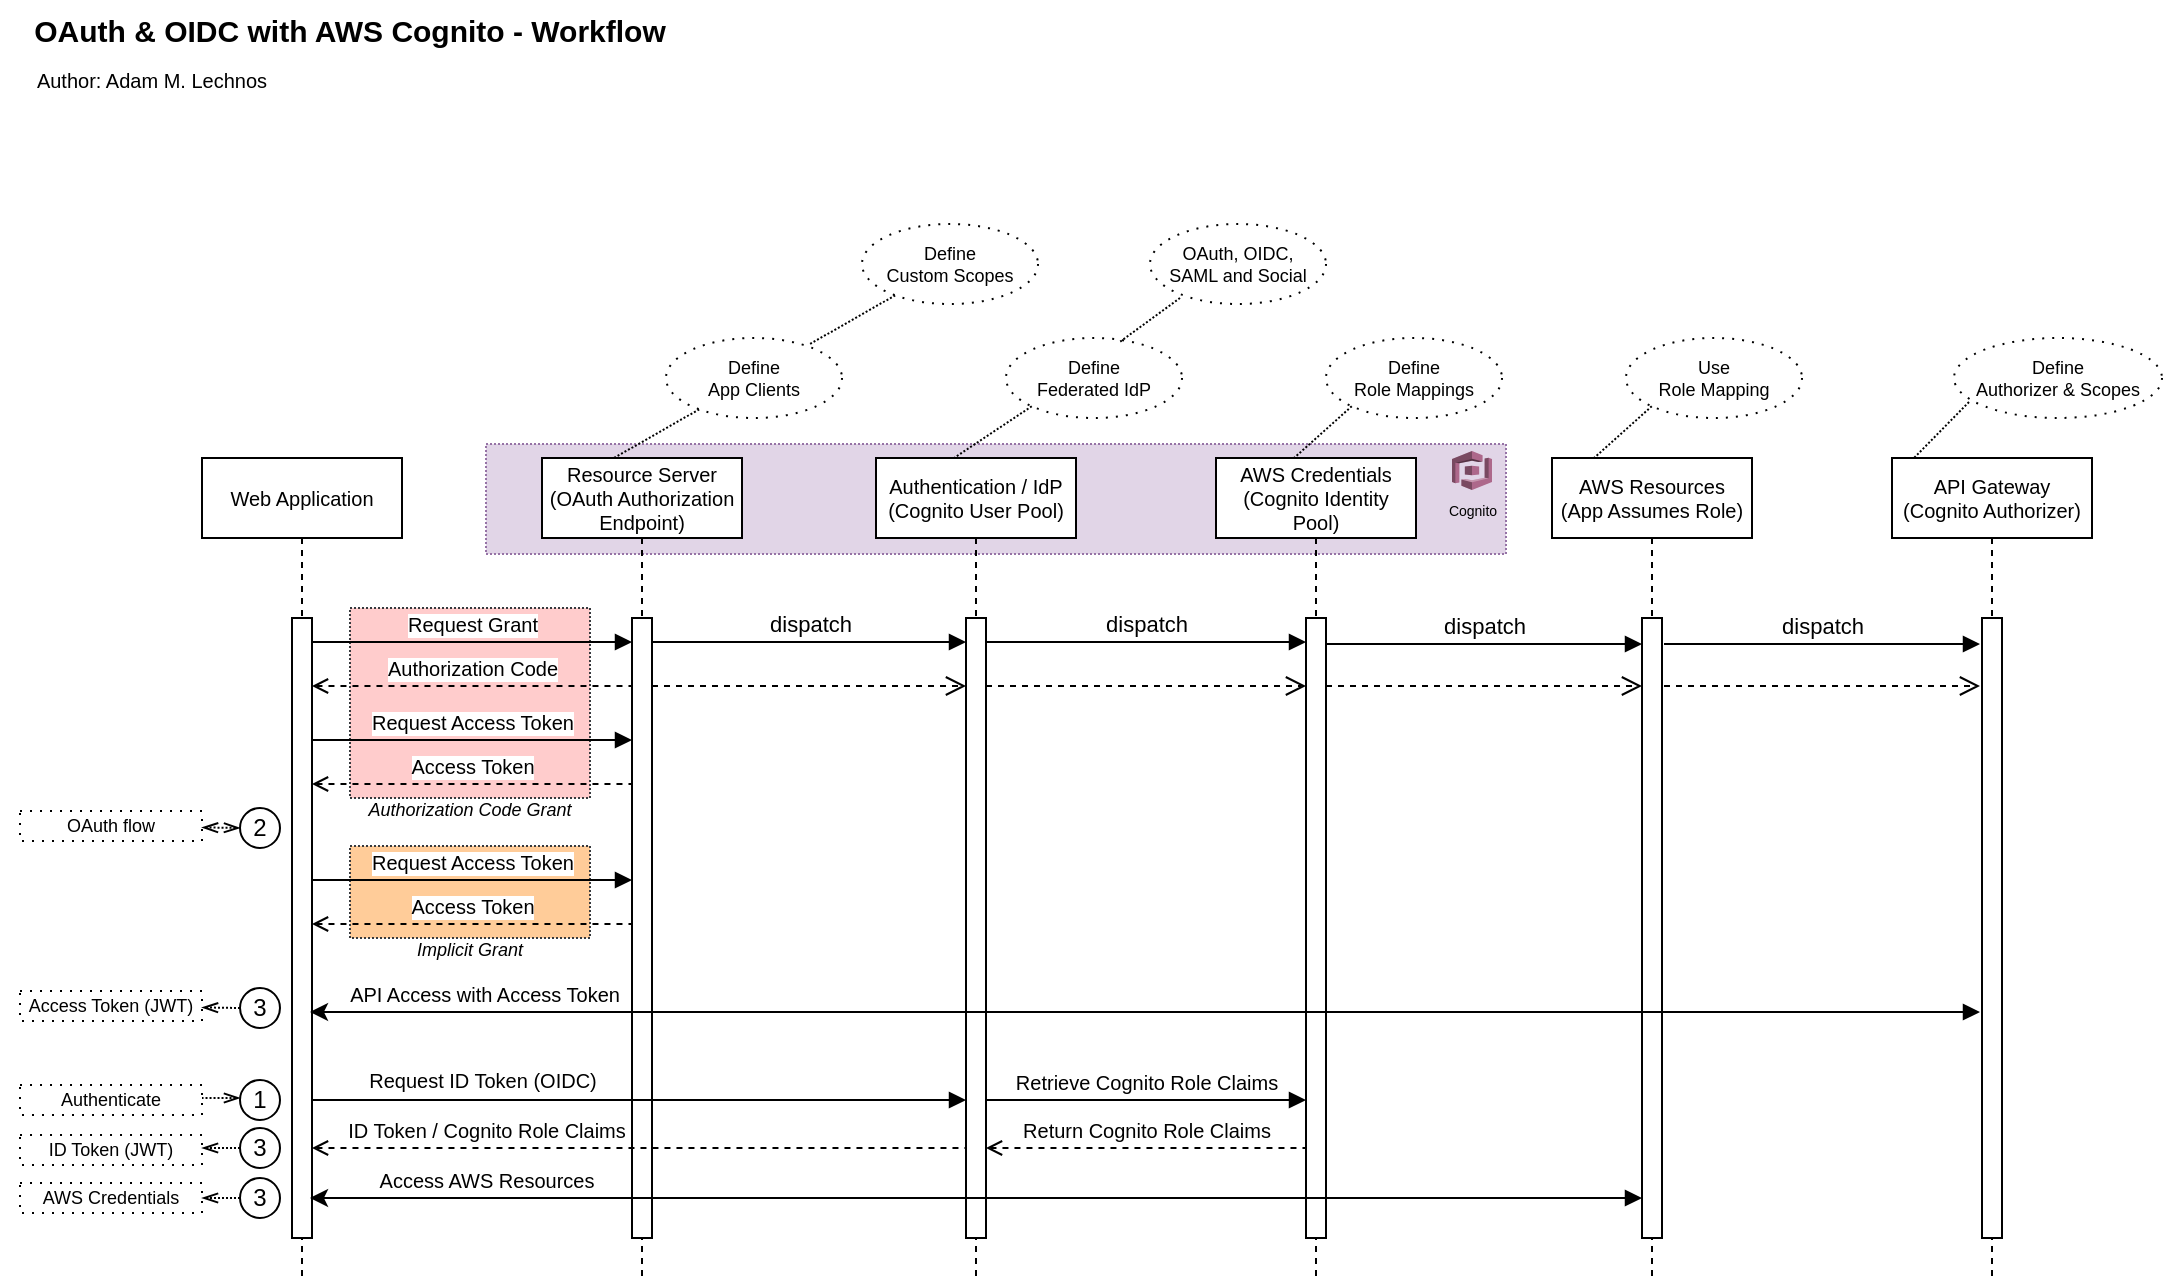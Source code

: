 <mxfile version="23.1.7" type="github">
  <diagram name="Page-1" id="2YBvvXClWsGukQMizWep">
    <mxGraphModel dx="1037" dy="549" grid="1" gridSize="10" guides="1" tooltips="1" connect="1" arrows="1" fold="1" page="1" pageScale="1" pageWidth="1100" pageHeight="850" math="0" shadow="0">
      <root>
        <mxCell id="0" />
        <mxCell id="1" parent="0" />
        <mxCell id="r72Okk3l7TpYCggT--TZ-46" value="" style="rounded=0;whiteSpace=wrap;html=1;fillColor=#e1d5e7;dashed=1;dashPattern=1 1;strokeColor=#9673a6;" vertex="1" parent="1">
          <mxGeometry x="243" y="223" width="510" height="55" as="geometry" />
        </mxCell>
        <mxCell id="r72Okk3l7TpYCggT--TZ-34" value="" style="rounded=0;whiteSpace=wrap;html=1;fillColor=#ffcc99;dashed=1;dashPattern=1 1;strokeColor=#36393d;" vertex="1" parent="1">
          <mxGeometry x="175" y="424" width="120" height="46" as="geometry" />
        </mxCell>
        <mxCell id="r72Okk3l7TpYCggT--TZ-47" value="" style="rounded=0;whiteSpace=wrap;html=1;fillColor=#ffcccc;dashed=1;dashPattern=1 1;strokeColor=#36393d;" vertex="1" parent="1">
          <mxGeometry x="175" y="305" width="120" height="95" as="geometry" />
        </mxCell>
        <mxCell id="aM9ryv3xv72pqoxQDRHE-1" value="Web Application" style="shape=umlLifeline;perimeter=lifelinePerimeter;whiteSpace=wrap;html=1;container=0;dropTarget=0;collapsible=0;recursiveResize=0;outlineConnect=0;portConstraint=eastwest;newEdgeStyle={&quot;edgeStyle&quot;:&quot;elbowEdgeStyle&quot;,&quot;elbow&quot;:&quot;vertical&quot;,&quot;curved&quot;:0,&quot;rounded&quot;:0};fontSize=10;" parent="1" vertex="1">
          <mxGeometry x="101" y="230" width="100" height="410" as="geometry" />
        </mxCell>
        <mxCell id="aM9ryv3xv72pqoxQDRHE-2" value="" style="html=1;points=[];perimeter=orthogonalPerimeter;outlineConnect=0;targetShapes=umlLifeline;portConstraint=eastwest;newEdgeStyle={&quot;edgeStyle&quot;:&quot;elbowEdgeStyle&quot;,&quot;elbow&quot;:&quot;vertical&quot;,&quot;curved&quot;:0,&quot;rounded&quot;:0};" parent="aM9ryv3xv72pqoxQDRHE-1" vertex="1">
          <mxGeometry x="45" y="80" width="10" height="310" as="geometry" />
        </mxCell>
        <mxCell id="aM9ryv3xv72pqoxQDRHE-5" value="Resource Server&lt;br style=&quot;font-size: 10px;&quot;&gt;(OAuth Authorization Endpoint)" style="shape=umlLifeline;perimeter=lifelinePerimeter;whiteSpace=wrap;html=1;container=0;dropTarget=0;collapsible=0;recursiveResize=0;outlineConnect=0;portConstraint=eastwest;newEdgeStyle={&quot;edgeStyle&quot;:&quot;elbowEdgeStyle&quot;,&quot;elbow&quot;:&quot;vertical&quot;,&quot;curved&quot;:0,&quot;rounded&quot;:0};fontSize=10;" parent="1" vertex="1">
          <mxGeometry x="271" y="230" width="100" height="410" as="geometry" />
        </mxCell>
        <mxCell id="aM9ryv3xv72pqoxQDRHE-6" value="" style="html=1;points=[];perimeter=orthogonalPerimeter;outlineConnect=0;targetShapes=umlLifeline;portConstraint=eastwest;newEdgeStyle={&quot;edgeStyle&quot;:&quot;elbowEdgeStyle&quot;,&quot;elbow&quot;:&quot;vertical&quot;,&quot;curved&quot;:0,&quot;rounded&quot;:0};" parent="aM9ryv3xv72pqoxQDRHE-5" vertex="1">
          <mxGeometry x="45" y="80" width="10" height="310" as="geometry" />
        </mxCell>
        <mxCell id="aM9ryv3xv72pqoxQDRHE-7" value="Request Grant" style="html=1;verticalAlign=bottom;endArrow=block;edgeStyle=elbowEdgeStyle;elbow=vertical;curved=0;rounded=0;fontSize=10;" parent="1" edge="1">
          <mxGeometry relative="1" as="geometry">
            <mxPoint x="156" y="322" as="sourcePoint" />
            <Array as="points">
              <mxPoint x="241" y="322" />
            </Array>
            <mxPoint x="316" y="322" as="targetPoint" />
            <mxPoint as="offset" />
          </mxGeometry>
        </mxCell>
        <mxCell id="aM9ryv3xv72pqoxQDRHE-10" value="Authorization Code" style="html=1;verticalAlign=bottom;endArrow=none;dashed=1;endSize=8;edgeStyle=elbowEdgeStyle;elbow=vertical;curved=0;rounded=0;startArrow=open;startFill=0;endFill=0;fontSize=10;" parent="1" edge="1">
          <mxGeometry relative="1" as="geometry">
            <mxPoint x="316" y="344" as="targetPoint" />
            <Array as="points">
              <mxPoint x="241" y="344" />
            </Array>
            <mxPoint x="156" y="344" as="sourcePoint" />
          </mxGeometry>
        </mxCell>
        <mxCell id="r72Okk3l7TpYCggT--TZ-6" value="AWS Credentials&lt;br style=&quot;font-size: 10px;&quot;&gt;(Cognito Identity Pool)" style="shape=umlLifeline;perimeter=lifelinePerimeter;whiteSpace=wrap;html=1;container=0;dropTarget=0;collapsible=0;recursiveResize=0;outlineConnect=0;portConstraint=eastwest;newEdgeStyle={&quot;edgeStyle&quot;:&quot;elbowEdgeStyle&quot;,&quot;elbow&quot;:&quot;vertical&quot;,&quot;curved&quot;:0,&quot;rounded&quot;:0};fontSize=10;" vertex="1" parent="1">
          <mxGeometry x="608" y="230" width="100" height="410" as="geometry" />
        </mxCell>
        <mxCell id="r72Okk3l7TpYCggT--TZ-7" value="" style="html=1;points=[];perimeter=orthogonalPerimeter;outlineConnect=0;targetShapes=umlLifeline;portConstraint=eastwest;newEdgeStyle={&quot;edgeStyle&quot;:&quot;elbowEdgeStyle&quot;,&quot;elbow&quot;:&quot;vertical&quot;,&quot;curved&quot;:0,&quot;rounded&quot;:0};" vertex="1" parent="r72Okk3l7TpYCggT--TZ-6">
          <mxGeometry x="45" y="80" width="10" height="310" as="geometry" />
        </mxCell>
        <mxCell id="r72Okk3l7TpYCggT--TZ-10" value="dispatch" style="html=1;verticalAlign=bottom;endArrow=block;edgeStyle=elbowEdgeStyle;elbow=vertical;curved=0;rounded=0;" edge="1" parent="1">
          <mxGeometry relative="1" as="geometry">
            <mxPoint x="326" y="322" as="sourcePoint" />
            <Array as="points">
              <mxPoint x="431" y="322" />
            </Array>
            <mxPoint x="483" y="322" as="targetPoint" />
            <mxPoint as="offset" />
          </mxGeometry>
        </mxCell>
        <mxCell id="r72Okk3l7TpYCggT--TZ-23" style="rounded=0;orthogonalLoop=1;jettySize=auto;html=1;dashed=1;endArrow=none;endFill=0;entryX=0.37;entryY=0;entryDx=0;entryDy=0;entryPerimeter=0;dashPattern=1 1;" edge="1" parent="1" source="r72Okk3l7TpYCggT--TZ-12">
          <mxGeometry relative="1" as="geometry">
            <mxPoint x="307" y="230" as="targetPoint" />
            <mxPoint x="340.37" y="214.358" as="sourcePoint" />
          </mxGeometry>
        </mxCell>
        <mxCell id="r72Okk3l7TpYCggT--TZ-12" value="Define&lt;br&gt;App Clients" style="ellipse;whiteSpace=wrap;html=1;fontSize=9;dashed=1;dashPattern=1 4;" vertex="1" parent="1">
          <mxGeometry x="333" y="170" width="88" height="40" as="geometry" />
        </mxCell>
        <mxCell id="r72Okk3l7TpYCggT--TZ-13" value="Define&lt;br&gt;Federated IdP" style="ellipse;whiteSpace=wrap;html=1;fontSize=9;dashed=1;dashPattern=1 4;" vertex="1" parent="1">
          <mxGeometry x="503" y="170" width="88" height="40" as="geometry" />
        </mxCell>
        <mxCell id="r72Okk3l7TpYCggT--TZ-14" value="Define&lt;br&gt;Role Mappings" style="ellipse;whiteSpace=wrap;html=1;fontSize=9;dashed=1;dashPattern=1 4;" vertex="1" parent="1">
          <mxGeometry x="663" y="170" width="88" height="40" as="geometry" />
        </mxCell>
        <mxCell id="r72Okk3l7TpYCggT--TZ-15" value="AWS Resources&lt;br&gt;(App Assumes Role)" style="shape=umlLifeline;perimeter=lifelinePerimeter;whiteSpace=wrap;html=1;container=0;dropTarget=0;collapsible=0;recursiveResize=0;outlineConnect=0;portConstraint=eastwest;newEdgeStyle={&quot;edgeStyle&quot;:&quot;elbowEdgeStyle&quot;,&quot;elbow&quot;:&quot;vertical&quot;,&quot;curved&quot;:0,&quot;rounded&quot;:0};fontSize=10;" vertex="1" parent="1">
          <mxGeometry x="776" y="230" width="100" height="410" as="geometry" />
        </mxCell>
        <mxCell id="r72Okk3l7TpYCggT--TZ-16" value="" style="html=1;points=[];perimeter=orthogonalPerimeter;outlineConnect=0;targetShapes=umlLifeline;portConstraint=eastwest;newEdgeStyle={&quot;edgeStyle&quot;:&quot;elbowEdgeStyle&quot;,&quot;elbow&quot;:&quot;vertical&quot;,&quot;curved&quot;:0,&quot;rounded&quot;:0};" vertex="1" parent="r72Okk3l7TpYCggT--TZ-15">
          <mxGeometry x="45" y="80" width="10" height="310" as="geometry" />
        </mxCell>
        <mxCell id="r72Okk3l7TpYCggT--TZ-18" value="" style="html=1;verticalAlign=bottom;endArrow=open;dashed=1;endSize=8;edgeStyle=elbowEdgeStyle;elbow=vertical;curved=0;rounded=0;" edge="1" parent="1" source="aM9ryv3xv72pqoxQDRHE-6">
          <mxGeometry relative="1" as="geometry">
            <mxPoint x="483" y="344" as="targetPoint" />
            <Array as="points" />
            <mxPoint x="331" y="344" as="sourcePoint" />
          </mxGeometry>
        </mxCell>
        <mxCell id="r72Okk3l7TpYCggT--TZ-4" value="Authentication / IdP&lt;br style=&quot;font-size: 10px;&quot;&gt;(Cognito User Pool)" style="shape=umlLifeline;perimeter=lifelinePerimeter;whiteSpace=wrap;html=1;container=0;dropTarget=0;collapsible=0;recursiveResize=0;outlineConnect=0;portConstraint=eastwest;newEdgeStyle={&quot;edgeStyle&quot;:&quot;elbowEdgeStyle&quot;,&quot;elbow&quot;:&quot;vertical&quot;,&quot;curved&quot;:0,&quot;rounded&quot;:0};fontSize=10;" vertex="1" parent="1">
          <mxGeometry x="438" y="230" width="100" height="410" as="geometry" />
        </mxCell>
        <mxCell id="r72Okk3l7TpYCggT--TZ-5" value="" style="html=1;points=[];perimeter=orthogonalPerimeter;outlineConnect=0;targetShapes=umlLifeline;portConstraint=eastwest;newEdgeStyle={&quot;edgeStyle&quot;:&quot;elbowEdgeStyle&quot;,&quot;elbow&quot;:&quot;vertical&quot;,&quot;curved&quot;:0,&quot;rounded&quot;:0};" vertex="1" parent="r72Okk3l7TpYCggT--TZ-4">
          <mxGeometry x="45" y="80" width="10" height="310" as="geometry" />
        </mxCell>
        <mxCell id="r72Okk3l7TpYCggT--TZ-19" value="dispatch" style="html=1;verticalAlign=bottom;endArrow=block;edgeStyle=elbowEdgeStyle;elbow=vertical;curved=0;rounded=0;" edge="1" parent="1" source="r72Okk3l7TpYCggT--TZ-5" target="r72Okk3l7TpYCggT--TZ-7">
          <mxGeometry relative="1" as="geometry">
            <mxPoint x="494" y="322" as="sourcePoint" />
            <Array as="points">
              <mxPoint x="599" y="322" />
            </Array>
            <mxPoint x="651" y="322" as="targetPoint" />
            <mxPoint as="offset" />
          </mxGeometry>
        </mxCell>
        <mxCell id="r72Okk3l7TpYCggT--TZ-20" value="" style="html=1;verticalAlign=bottom;endArrow=open;dashed=1;endSize=8;edgeStyle=elbowEdgeStyle;elbow=vertical;curved=0;rounded=0;" edge="1" parent="1">
          <mxGeometry relative="1" as="geometry">
            <mxPoint x="653" y="344" as="targetPoint" />
            <Array as="points" />
            <mxPoint x="493" y="344" as="sourcePoint" />
          </mxGeometry>
        </mxCell>
        <mxCell id="r72Okk3l7TpYCggT--TZ-21" value="dispatch" style="html=1;verticalAlign=bottom;endArrow=block;edgeStyle=elbowEdgeStyle;elbow=vertical;curved=0;rounded=0;" edge="1" parent="1" source="r72Okk3l7TpYCggT--TZ-7" target="r72Okk3l7TpYCggT--TZ-16">
          <mxGeometry relative="1" as="geometry">
            <mxPoint x="668" y="323" as="sourcePoint" />
            <Array as="points">
              <mxPoint x="768" y="323" />
            </Array>
            <mxPoint x="820" y="323" as="targetPoint" />
            <mxPoint as="offset" />
          </mxGeometry>
        </mxCell>
        <mxCell id="r72Okk3l7TpYCggT--TZ-22" value="" style="html=1;verticalAlign=bottom;endArrow=open;dashed=1;endSize=8;edgeStyle=elbowEdgeStyle;elbow=vertical;curved=0;rounded=0;" edge="1" parent="1">
          <mxGeometry relative="1" as="geometry">
            <mxPoint x="821" y="344" as="targetPoint" />
            <Array as="points" />
            <mxPoint x="663" y="344" as="sourcePoint" />
          </mxGeometry>
        </mxCell>
        <mxCell id="r72Okk3l7TpYCggT--TZ-24" style="rounded=0;orthogonalLoop=1;jettySize=auto;html=1;dashed=1;endArrow=none;endFill=0;entryX=0.37;entryY=0;entryDx=0;entryDy=0;entryPerimeter=0;dashPattern=1 1;exitX=0;exitY=1;exitDx=0;exitDy=0;" edge="1" parent="1" source="r72Okk3l7TpYCggT--TZ-13">
          <mxGeometry relative="1" as="geometry">
            <mxPoint x="477" y="230" as="targetPoint" />
            <mxPoint x="510" y="214" as="sourcePoint" />
          </mxGeometry>
        </mxCell>
        <mxCell id="r72Okk3l7TpYCggT--TZ-25" style="rounded=0;orthogonalLoop=1;jettySize=auto;html=1;dashed=1;endArrow=none;endFill=0;entryX=0.37;entryY=0;entryDx=0;entryDy=0;entryPerimeter=0;dashPattern=1 1;exitX=0;exitY=1;exitDx=0;exitDy=0;" edge="1" parent="1" source="r72Okk3l7TpYCggT--TZ-14">
          <mxGeometry relative="1" as="geometry">
            <mxPoint x="647" y="230" as="targetPoint" />
            <mxPoint x="680" y="214" as="sourcePoint" />
          </mxGeometry>
        </mxCell>
        <mxCell id="r72Okk3l7TpYCggT--TZ-26" value="API Gateway&lt;br style=&quot;font-size: 10px;&quot;&gt;(Cognito Authorizer)" style="shape=umlLifeline;perimeter=lifelinePerimeter;whiteSpace=wrap;html=1;container=0;dropTarget=0;collapsible=0;recursiveResize=0;outlineConnect=0;portConstraint=eastwest;newEdgeStyle={&quot;edgeStyle&quot;:&quot;elbowEdgeStyle&quot;,&quot;elbow&quot;:&quot;vertical&quot;,&quot;curved&quot;:0,&quot;rounded&quot;:0};fontSize=10;" vertex="1" parent="1">
          <mxGeometry x="946" y="230" width="100" height="410" as="geometry" />
        </mxCell>
        <mxCell id="r72Okk3l7TpYCggT--TZ-27" value="" style="html=1;points=[];perimeter=orthogonalPerimeter;outlineConnect=0;targetShapes=umlLifeline;portConstraint=eastwest;newEdgeStyle={&quot;edgeStyle&quot;:&quot;elbowEdgeStyle&quot;,&quot;elbow&quot;:&quot;vertical&quot;,&quot;curved&quot;:0,&quot;rounded&quot;:0};" vertex="1" parent="r72Okk3l7TpYCggT--TZ-26">
          <mxGeometry x="45" y="80" width="10" height="310" as="geometry" />
        </mxCell>
        <mxCell id="r72Okk3l7TpYCggT--TZ-28" value="dispatch" style="html=1;verticalAlign=bottom;endArrow=block;edgeStyle=elbowEdgeStyle;elbow=vertical;curved=0;rounded=0;" edge="1" parent="1">
          <mxGeometry relative="1" as="geometry">
            <mxPoint x="832" y="323" as="sourcePoint" />
            <Array as="points">
              <mxPoint x="937" y="323" />
            </Array>
            <mxPoint x="990" y="323" as="targetPoint" />
            <mxPoint as="offset" />
          </mxGeometry>
        </mxCell>
        <mxCell id="r72Okk3l7TpYCggT--TZ-29" value="" style="html=1;verticalAlign=bottom;endArrow=open;dashed=1;endSize=8;edgeStyle=elbowEdgeStyle;elbow=vertical;curved=0;rounded=0;" edge="1" parent="1">
          <mxGeometry relative="1" as="geometry">
            <mxPoint x="990" y="344" as="targetPoint" />
            <Array as="points" />
            <mxPoint x="832" y="344" as="sourcePoint" />
          </mxGeometry>
        </mxCell>
        <mxCell id="r72Okk3l7TpYCggT--TZ-36" value="Cognito" style="outlineConnect=0;dashed=0;verticalLabelPosition=bottom;verticalAlign=top;align=center;html=1;shape=mxgraph.aws3.cognito;fillColor=#AD688B;gradientColor=none;fontSize=7;" vertex="1" parent="1">
          <mxGeometry x="726" y="226.5" width="20" height="19.5" as="geometry" />
        </mxCell>
        <mxCell id="r72Okk3l7TpYCggT--TZ-38" value="Request Access Token" style="html=1;verticalAlign=bottom;endArrow=block;edgeStyle=elbowEdgeStyle;elbow=vertical;curved=0;rounded=0;fontSize=10;" edge="1" parent="1">
          <mxGeometry relative="1" as="geometry">
            <mxPoint x="156" y="371" as="sourcePoint" />
            <Array as="points">
              <mxPoint x="241" y="371" />
            </Array>
            <mxPoint x="316" y="371" as="targetPoint" />
            <mxPoint as="offset" />
          </mxGeometry>
        </mxCell>
        <mxCell id="r72Okk3l7TpYCggT--TZ-39" value="Access Token" style="html=1;verticalAlign=bottom;endArrow=none;dashed=1;endSize=8;edgeStyle=elbowEdgeStyle;elbow=vertical;curved=0;rounded=0;startArrow=open;startFill=0;endFill=0;fontSize=10;" edge="1" parent="1">
          <mxGeometry relative="1" as="geometry">
            <mxPoint x="316" y="393" as="targetPoint" />
            <Array as="points">
              <mxPoint x="241" y="393" />
            </Array>
            <mxPoint x="156" y="393" as="sourcePoint" />
          </mxGeometry>
        </mxCell>
        <mxCell id="r72Okk3l7TpYCggT--TZ-40" style="rounded=0;orthogonalLoop=1;jettySize=auto;html=1;dashed=1;endArrow=none;endFill=0;entryX=0.37;entryY=0;entryDx=0;entryDy=0;entryPerimeter=0;dashPattern=1 1;" edge="1" parent="1">
          <mxGeometry relative="1" as="geometry">
            <mxPoint x="405" y="173" as="targetPoint" />
            <mxPoint x="447.609" y="148.652" as="sourcePoint" />
          </mxGeometry>
        </mxCell>
        <mxCell id="r72Okk3l7TpYCggT--TZ-41" value="Define&lt;br&gt;Custom Scopes" style="ellipse;whiteSpace=wrap;html=1;fontSize=9;dashed=1;dashPattern=1 4;" vertex="1" parent="1">
          <mxGeometry x="431" y="113" width="88" height="40" as="geometry" />
        </mxCell>
        <mxCell id="r72Okk3l7TpYCggT--TZ-44" value="Request Access Token" style="html=1;verticalAlign=bottom;endArrow=block;edgeStyle=elbowEdgeStyle;elbow=vertical;curved=0;rounded=0;fontSize=10;" edge="1" parent="1">
          <mxGeometry relative="1" as="geometry">
            <mxPoint x="156" y="441" as="sourcePoint" />
            <Array as="points">
              <mxPoint x="241" y="441" />
            </Array>
            <mxPoint x="316" y="441" as="targetPoint" />
            <mxPoint as="offset" />
          </mxGeometry>
        </mxCell>
        <mxCell id="r72Okk3l7TpYCggT--TZ-45" value="Access Token" style="html=1;verticalAlign=bottom;endArrow=none;dashed=1;endSize=8;edgeStyle=elbowEdgeStyle;elbow=vertical;curved=0;rounded=0;startArrow=open;startFill=0;endFill=0;fontSize=10;" edge="1" parent="1">
          <mxGeometry relative="1" as="geometry">
            <mxPoint x="316" y="463" as="targetPoint" />
            <Array as="points">
              <mxPoint x="241" y="463" />
            </Array>
            <mxPoint x="156" y="463" as="sourcePoint" />
          </mxGeometry>
        </mxCell>
        <mxCell id="r72Okk3l7TpYCggT--TZ-48" value="Implicit Grant" style="text;html=1;align=center;verticalAlign=middle;whiteSpace=wrap;rounded=0;fontSize=9;fontStyle=2" vertex="1" parent="1">
          <mxGeometry x="190" y="471" width="90" height="10" as="geometry" />
        </mxCell>
        <mxCell id="r72Okk3l7TpYCggT--TZ-49" value="Authorization Code Grant" style="text;html=1;align=center;verticalAlign=middle;whiteSpace=wrap;rounded=0;fontSize=9;fontStyle=2" vertex="1" parent="1">
          <mxGeometry x="180" y="402" width="110" height="8" as="geometry" />
        </mxCell>
        <mxCell id="r72Okk3l7TpYCggT--TZ-52" value="Retrieve Cognito Role Claims" style="html=1;verticalAlign=bottom;endArrow=block;edgeStyle=elbowEdgeStyle;elbow=vertical;curved=0;rounded=0;fontSize=10;" edge="1" parent="1">
          <mxGeometry relative="1" as="geometry">
            <mxPoint x="493" y="551" as="sourcePoint" />
            <Array as="points">
              <mxPoint x="578" y="551" />
            </Array>
            <mxPoint x="653" y="551" as="targetPoint" />
            <mxPoint as="offset" />
          </mxGeometry>
        </mxCell>
        <mxCell id="r72Okk3l7TpYCggT--TZ-50" value="Request ID Token (OIDC)" style="html=1;verticalAlign=bottom;endArrow=block;edgeStyle=elbowEdgeStyle;elbow=vertical;curved=0;rounded=0;fontSize=10;" edge="1" parent="1">
          <mxGeometry x="-0.48" y="1" relative="1" as="geometry">
            <mxPoint x="156" y="551" as="sourcePoint" />
            <Array as="points">
              <mxPoint x="241" y="551" />
            </Array>
            <mxPoint x="483" y="551" as="targetPoint" />
            <mxPoint as="offset" />
          </mxGeometry>
        </mxCell>
        <mxCell id="r72Okk3l7TpYCggT--TZ-51" value="ID Token / Cognito Role Claims" style="html=1;verticalAlign=bottom;endArrow=none;dashed=1;endSize=8;edgeStyle=elbowEdgeStyle;elbow=vertical;curved=0;rounded=0;startArrow=open;startFill=0;endFill=0;fontSize=10;" edge="1" parent="1">
          <mxGeometry x="-0.468" relative="1" as="geometry">
            <mxPoint x="483" y="575" as="targetPoint" />
            <Array as="points">
              <mxPoint x="241" y="575" />
            </Array>
            <mxPoint x="156" y="575" as="sourcePoint" />
            <mxPoint as="offset" />
          </mxGeometry>
        </mxCell>
        <mxCell id="r72Okk3l7TpYCggT--TZ-54" value="Return Cognito Role Claims" style="html=1;verticalAlign=bottom;endArrow=none;dashed=1;endSize=8;edgeStyle=elbowEdgeStyle;elbow=vertical;curved=0;rounded=0;startArrow=open;startFill=0;endFill=0;fontSize=10;" edge="1" parent="1">
          <mxGeometry relative="1" as="geometry">
            <mxPoint x="653" y="575" as="targetPoint" />
            <Array as="points">
              <mxPoint x="578" y="575" />
            </Array>
            <mxPoint x="493" y="575" as="sourcePoint" />
          </mxGeometry>
        </mxCell>
        <mxCell id="r72Okk3l7TpYCggT--TZ-56" value="API Access with Access Token" style="html=1;verticalAlign=bottom;endArrow=block;edgeStyle=elbowEdgeStyle;elbow=vertical;curved=0;rounded=0;fontSize=10;startArrow=classic;startFill=1;" edge="1" parent="1">
          <mxGeometry x="-0.792" relative="1" as="geometry">
            <mxPoint x="155" y="507" as="sourcePoint" />
            <Array as="points">
              <mxPoint x="240" y="507" />
            </Array>
            <mxPoint x="990" y="507" as="targetPoint" />
            <mxPoint as="offset" />
          </mxGeometry>
        </mxCell>
        <mxCell id="r72Okk3l7TpYCggT--TZ-57" value="Access AWS Resources" style="html=1;verticalAlign=bottom;endArrow=block;edgeStyle=elbowEdgeStyle;elbow=vertical;curved=0;rounded=0;fontSize=10;startArrow=classic;startFill=1;" edge="1" parent="1" target="r72Okk3l7TpYCggT--TZ-16">
          <mxGeometry x="-0.736" relative="1" as="geometry">
            <mxPoint x="155" y="600" as="sourcePoint" />
            <Array as="points">
              <mxPoint x="240" y="600" />
            </Array>
            <mxPoint x="990" y="600" as="targetPoint" />
            <mxPoint as="offset" />
          </mxGeometry>
        </mxCell>
        <mxCell id="r72Okk3l7TpYCggT--TZ-59" value="" style="ellipse;whiteSpace=wrap;html=1;aspect=fixed;" vertex="1" parent="1">
          <mxGeometry x="120" y="541" width="20" height="20" as="geometry" />
        </mxCell>
        <mxCell id="r72Okk3l7TpYCggT--TZ-58" value="1" style="text;html=1;align=center;verticalAlign=middle;whiteSpace=wrap;rounded=0;" vertex="1" parent="1">
          <mxGeometry x="120" y="541" width="20" height="20" as="geometry" />
        </mxCell>
        <mxCell id="r72Okk3l7TpYCggT--TZ-60" value="" style="ellipse;whiteSpace=wrap;html=1;aspect=fixed;" vertex="1" parent="1">
          <mxGeometry x="120" y="565" width="20" height="20" as="geometry" />
        </mxCell>
        <mxCell id="r72Okk3l7TpYCggT--TZ-61" value="3" style="text;html=1;align=center;verticalAlign=middle;whiteSpace=wrap;rounded=0;" vertex="1" parent="1">
          <mxGeometry x="120" y="565" width="20" height="20" as="geometry" />
        </mxCell>
        <mxCell id="r72Okk3l7TpYCggT--TZ-67" value="" style="ellipse;whiteSpace=wrap;html=1;aspect=fixed;" vertex="1" parent="1">
          <mxGeometry x="120" y="495" width="20" height="20" as="geometry" />
        </mxCell>
        <mxCell id="r72Okk3l7TpYCggT--TZ-68" value="3" style="text;html=1;align=center;verticalAlign=middle;whiteSpace=wrap;rounded=0;" vertex="1" parent="1">
          <mxGeometry x="120" y="495" width="20" height="20" as="geometry" />
        </mxCell>
        <mxCell id="r72Okk3l7TpYCggT--TZ-70" value="" style="ellipse;whiteSpace=wrap;html=1;aspect=fixed;" vertex="1" parent="1">
          <mxGeometry x="120" y="405" width="20" height="20" as="geometry" />
        </mxCell>
        <mxCell id="r72Okk3l7TpYCggT--TZ-71" value="2" style="text;html=1;align=center;verticalAlign=middle;whiteSpace=wrap;rounded=0;" vertex="1" parent="1">
          <mxGeometry x="120" y="405" width="20" height="20" as="geometry" />
        </mxCell>
        <mxCell id="r72Okk3l7TpYCggT--TZ-73" value="" style="ellipse;whiteSpace=wrap;html=1;aspect=fixed;" vertex="1" parent="1">
          <mxGeometry x="120" y="590" width="20" height="20" as="geometry" />
        </mxCell>
        <mxCell id="r72Okk3l7TpYCggT--TZ-74" value="3" style="text;html=1;align=center;verticalAlign=middle;whiteSpace=wrap;rounded=0;" vertex="1" parent="1">
          <mxGeometry x="120" y="590" width="20" height="20" as="geometry" />
        </mxCell>
        <mxCell id="r72Okk3l7TpYCggT--TZ-75" value="Authenticate" style="rounded=0;whiteSpace=wrap;html=1;fontSize=9;verticalAlign=middle;dashed=1;dashPattern=1 4;" vertex="1" parent="1">
          <mxGeometry x="10" y="543.5" width="91" height="15" as="geometry" />
        </mxCell>
        <mxCell id="r72Okk3l7TpYCggT--TZ-76" value="Access Token (JWT)" style="rounded=0;whiteSpace=wrap;html=1;fontSize=9;verticalAlign=middle;dashed=1;dashPattern=1 4;" vertex="1" parent="1">
          <mxGeometry x="10" y="496.5" width="91" height="15" as="geometry" />
        </mxCell>
        <mxCell id="r72Okk3l7TpYCggT--TZ-77" value="ID Token (JWT)" style="rounded=0;whiteSpace=wrap;html=1;fontSize=9;verticalAlign=middle;dashed=1;dashPattern=1 4;" vertex="1" parent="1">
          <mxGeometry x="10" y="568.5" width="91" height="15" as="geometry" />
        </mxCell>
        <mxCell id="r72Okk3l7TpYCggT--TZ-78" value="AWS Credentials" style="rounded=0;whiteSpace=wrap;html=1;fontSize=9;verticalAlign=middle;dashed=1;dashPattern=1 4;" vertex="1" parent="1">
          <mxGeometry x="10" y="592.5" width="91" height="15" as="geometry" />
        </mxCell>
        <mxCell id="r72Okk3l7TpYCggT--TZ-79" style="rounded=0;orthogonalLoop=1;jettySize=auto;html=1;dashed=1;endArrow=openThin;endFill=0;dashPattern=1 1;exitX=0;exitY=0.5;exitDx=0;exitDy=0;startArrow=none;startFill=0;" edge="1" parent="1" target="r72Okk3l7TpYCggT--TZ-76">
          <mxGeometry relative="1" as="geometry">
            <mxPoint x="102" y="506" as="targetPoint" />
            <mxPoint x="120" y="505" as="sourcePoint" />
          </mxGeometry>
        </mxCell>
        <mxCell id="r72Okk3l7TpYCggT--TZ-80" style="rounded=0;orthogonalLoop=1;jettySize=auto;html=1;dashed=1;endArrow=openThin;endFill=0;dashPattern=1 1;exitX=0;exitY=0.5;exitDx=0;exitDy=0;startArrow=none;startFill=0;" edge="1" parent="1">
          <mxGeometry relative="1" as="geometry">
            <mxPoint x="101" y="575" as="targetPoint" />
            <mxPoint x="120" y="575" as="sourcePoint" />
          </mxGeometry>
        </mxCell>
        <mxCell id="r72Okk3l7TpYCggT--TZ-81" style="rounded=0;orthogonalLoop=1;jettySize=auto;html=1;dashed=1;endArrow=openThin;endFill=0;dashPattern=1 1;exitX=0;exitY=0.5;exitDx=0;exitDy=0;startArrow=none;startFill=0;" edge="1" parent="1">
          <mxGeometry relative="1" as="geometry">
            <mxPoint x="101" y="600" as="targetPoint" />
            <mxPoint x="120" y="600" as="sourcePoint" />
          </mxGeometry>
        </mxCell>
        <mxCell id="r72Okk3l7TpYCggT--TZ-82" style="rounded=0;orthogonalLoop=1;jettySize=auto;html=1;dashed=1;endArrow=none;endFill=0;dashPattern=1 1;exitX=0;exitY=0.5;exitDx=0;exitDy=0;startArrow=openThin;startFill=0;" edge="1" parent="1">
          <mxGeometry relative="1" as="geometry">
            <mxPoint x="101" y="550" as="targetPoint" />
            <mxPoint x="120" y="550" as="sourcePoint" />
          </mxGeometry>
        </mxCell>
        <mxCell id="r72Okk3l7TpYCggT--TZ-83" value="OAuth &amp;amp; OIDC with AWS Cognito - Workflow" style="text;html=1;align=center;verticalAlign=middle;whiteSpace=wrap;rounded=0;fontSize=15;fontStyle=1" vertex="1" parent="1">
          <mxGeometry y="1" width="350" height="30" as="geometry" />
        </mxCell>
        <mxCell id="r72Okk3l7TpYCggT--TZ-84" value="Author: Adam M. Lechnos" style="text;html=1;align=center;verticalAlign=middle;whiteSpace=wrap;rounded=0;fontSize=10;fontStyle=0" vertex="1" parent="1">
          <mxGeometry x="16" y="26" width="120" height="30" as="geometry" />
        </mxCell>
        <mxCell id="r72Okk3l7TpYCggT--TZ-86" value="Define&lt;br&gt;Authorizer &amp;amp; Scopes" style="ellipse;whiteSpace=wrap;html=1;fontSize=9;dashed=1;dashPattern=1 4;" vertex="1" parent="1">
          <mxGeometry x="977" y="170" width="104" height="40" as="geometry" />
        </mxCell>
        <mxCell id="r72Okk3l7TpYCggT--TZ-87" style="rounded=0;orthogonalLoop=1;jettySize=auto;html=1;dashed=1;endArrow=none;endFill=0;dashPattern=1 1;entryX=0.11;entryY=0;entryDx=0;entryDy=0;entryPerimeter=0;exitX=0.072;exitY=0.8;exitDx=0;exitDy=0;exitPerimeter=0;" edge="1" parent="1" source="r72Okk3l7TpYCggT--TZ-86" target="r72Okk3l7TpYCggT--TZ-26">
          <mxGeometry relative="1" as="geometry">
            <mxPoint x="957" y="220" as="targetPoint" />
            <mxPoint x="967" y="210" as="sourcePoint" />
          </mxGeometry>
        </mxCell>
        <mxCell id="r72Okk3l7TpYCggT--TZ-89" value="Use&lt;br&gt;Role Mapping" style="ellipse;whiteSpace=wrap;html=1;fontSize=9;dashed=1;dashPattern=1 4;" vertex="1" parent="1">
          <mxGeometry x="813" y="170" width="88" height="40" as="geometry" />
        </mxCell>
        <mxCell id="r72Okk3l7TpYCggT--TZ-90" style="rounded=0;orthogonalLoop=1;jettySize=auto;html=1;dashed=1;endArrow=none;endFill=0;entryX=0.37;entryY=0;entryDx=0;entryDy=0;entryPerimeter=0;dashPattern=1 1;exitX=0;exitY=1;exitDx=0;exitDy=0;" edge="1" parent="1" source="r72Okk3l7TpYCggT--TZ-89">
          <mxGeometry relative="1" as="geometry">
            <mxPoint x="797" y="230" as="targetPoint" />
            <mxPoint x="830" y="214" as="sourcePoint" />
          </mxGeometry>
        </mxCell>
        <mxCell id="r72Okk3l7TpYCggT--TZ-91" style="rounded=0;orthogonalLoop=1;jettySize=auto;html=1;dashed=1;endArrow=none;endFill=0;dashPattern=1 1;entryX=0.646;entryY=0.05;entryDx=0;entryDy=0;entryPerimeter=0;" edge="1" parent="1" target="r72Okk3l7TpYCggT--TZ-13">
          <mxGeometry relative="1" as="geometry">
            <mxPoint x="620" y="173" as="targetPoint" />
            <mxPoint x="590" y="150" as="sourcePoint" />
          </mxGeometry>
        </mxCell>
        <mxCell id="r72Okk3l7TpYCggT--TZ-92" value="OAuth, OIDC, &lt;br&gt;SAML and Social" style="ellipse;whiteSpace=wrap;html=1;fontSize=9;dashed=1;dashPattern=1 4;" vertex="1" parent="1">
          <mxGeometry x="575" y="113" width="88" height="40" as="geometry" />
        </mxCell>
        <mxCell id="r72Okk3l7TpYCggT--TZ-93" value="OAuth flow" style="rounded=0;whiteSpace=wrap;html=1;fontSize=9;verticalAlign=middle;dashed=1;dashPattern=1 4;" vertex="1" parent="1">
          <mxGeometry x="10" y="406.5" width="91" height="15" as="geometry" />
        </mxCell>
        <mxCell id="r72Okk3l7TpYCggT--TZ-94" style="rounded=0;orthogonalLoop=1;jettySize=auto;html=1;dashed=1;endArrow=openThin;endFill=0;dashPattern=1 1;exitX=0;exitY=0.5;exitDx=0;exitDy=0;startArrow=openThin;startFill=0;" edge="1" parent="1" target="r72Okk3l7TpYCggT--TZ-93">
          <mxGeometry relative="1" as="geometry">
            <mxPoint x="102" y="416" as="targetPoint" />
            <mxPoint x="120" y="415" as="sourcePoint" />
          </mxGeometry>
        </mxCell>
      </root>
    </mxGraphModel>
  </diagram>
</mxfile>
